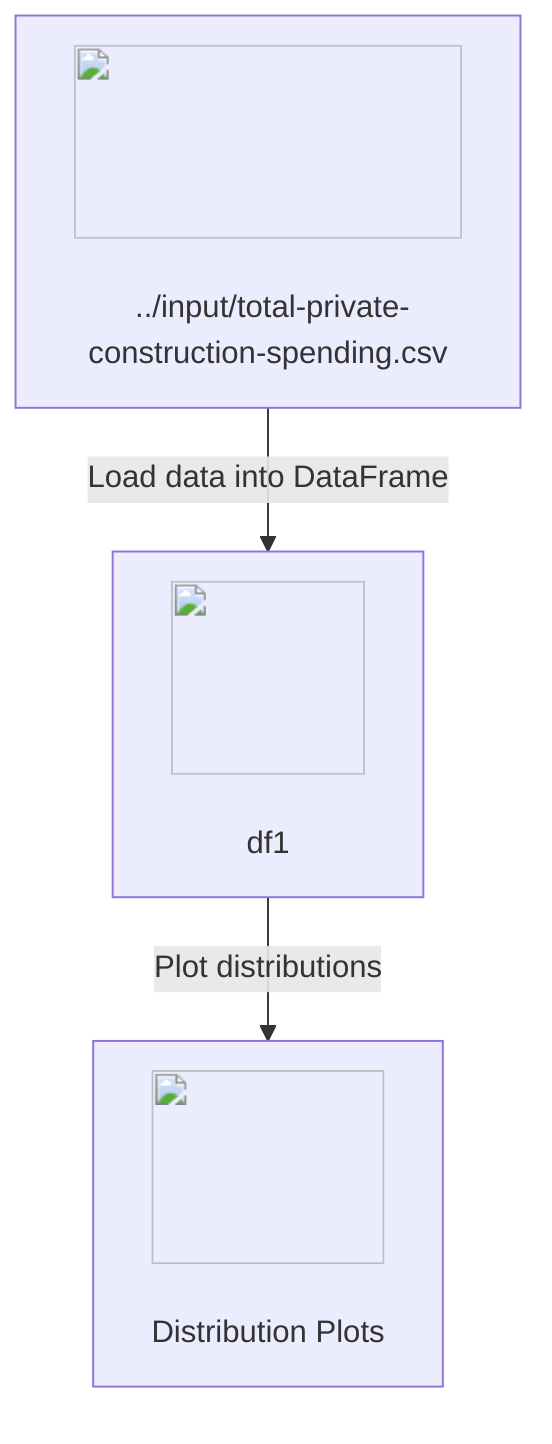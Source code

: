 flowchart TD
    A["<img src='icons/database.svg' width=100 height=100/> <br/> ../input/total-private-construction-spending.csv"] -->|"Load data into DataFrame"| B["<img src='icons/file.svg' width=100 height=100/> <br/> df1"]
    B -->|"Plot distributions"| G["<img src='icons/table.svg' width=100 height=100/> <br/> Distribution Plots"]